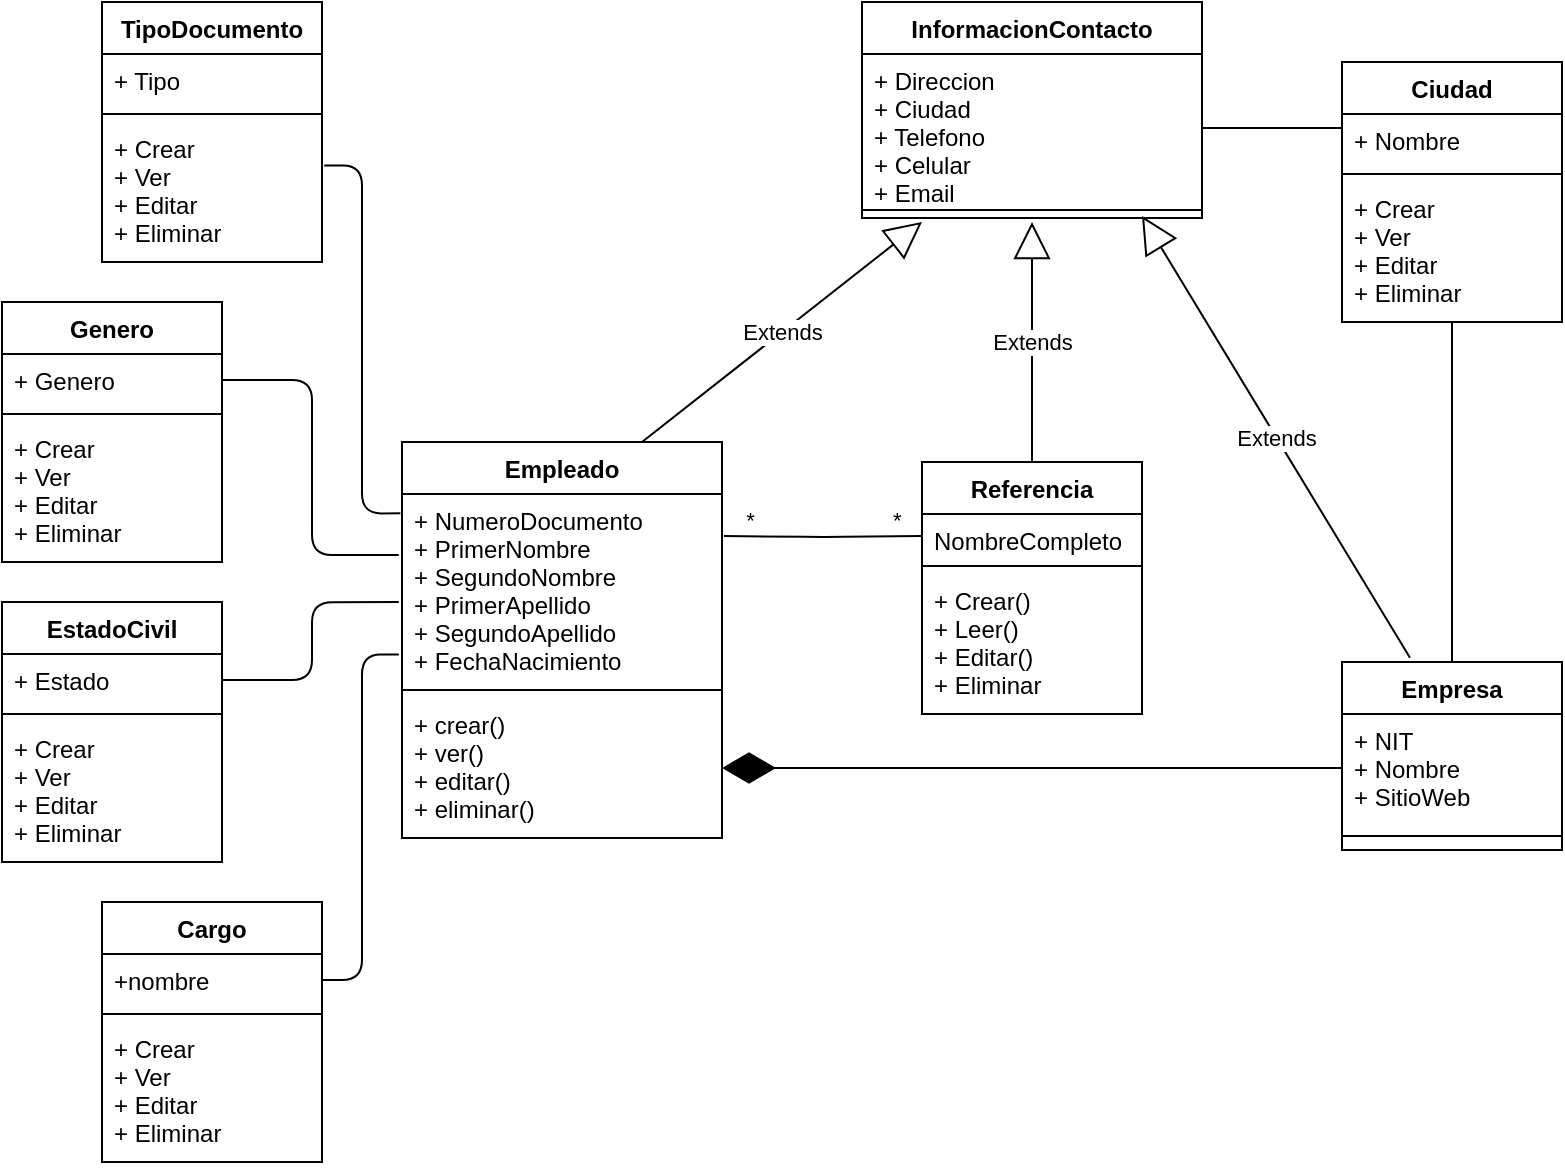 <mxfile version="14.9.3" type="google"><diagram id="chGIbf2cD97H4R29ugiD" name="Page-1"><mxGraphModel dx="1235" dy="552" grid="1" gridSize="10" guides="1" tooltips="1" connect="1" arrows="1" fold="1" page="1" pageScale="1" pageWidth="827" pageHeight="1169" math="0" shadow="0"><root><mxCell id="0"/><mxCell id="1" parent="0"/><mxCell id="TQTkpc8rZ9BhHArxCMuX-5" value="Empleado" style="swimlane;fontStyle=1;align=center;verticalAlign=top;childLayout=stackLayout;horizontal=1;startSize=26;horizontalStack=0;resizeParent=1;resizeParentMax=0;resizeLast=0;collapsible=1;marginBottom=0;" parent="1" vertex="1"><mxGeometry x="220" y="280" width="160" height="198" as="geometry"/></mxCell><mxCell id="TQTkpc8rZ9BhHArxCMuX-6" value="+ NumeroDocumento&#10;+ PrimerNombre&#10;+ SegundoNombre&#10;+ PrimerApellido&#10;+ SegundoApellido&#10;+ FechaNacimiento&#10;" style="text;strokeColor=none;fillColor=none;align=left;verticalAlign=top;spacingLeft=4;spacingRight=4;overflow=hidden;rotatable=0;points=[[0,0.5],[1,0.5]];portConstraint=eastwest;" parent="TQTkpc8rZ9BhHArxCMuX-5" vertex="1"><mxGeometry y="26" width="160" height="94" as="geometry"/></mxCell><mxCell id="TQTkpc8rZ9BhHArxCMuX-7" value="" style="line;strokeWidth=1;fillColor=none;align=left;verticalAlign=middle;spacingTop=-1;spacingLeft=3;spacingRight=3;rotatable=0;labelPosition=right;points=[];portConstraint=eastwest;" parent="TQTkpc8rZ9BhHArxCMuX-5" vertex="1"><mxGeometry y="120" width="160" height="8" as="geometry"/></mxCell><mxCell id="TQTkpc8rZ9BhHArxCMuX-8" value="+ crear()&#10;+ ver()&#10;+ editar()&#10;+ eliminar()" style="text;strokeColor=none;fillColor=none;align=left;verticalAlign=top;spacingLeft=4;spacingRight=4;overflow=hidden;rotatable=0;points=[[0,0.5],[1,0.5]];portConstraint=eastwest;" parent="TQTkpc8rZ9BhHArxCMuX-5" vertex="1"><mxGeometry y="128" width="160" height="70" as="geometry"/></mxCell><mxCell id="lDSbx6YlcpIw7vXLB9JM-11" value="Empresa" style="swimlane;fontStyle=1;align=center;verticalAlign=top;childLayout=stackLayout;horizontal=1;startSize=26;horizontalStack=0;resizeParent=1;resizeParentMax=0;resizeLast=0;collapsible=1;marginBottom=0;" parent="1" vertex="1"><mxGeometry x="690" y="390" width="110" height="94" as="geometry"/></mxCell><mxCell id="lDSbx6YlcpIw7vXLB9JM-15" value="+ NIT&#10;+ Nombre&#10;+ SitioWeb" style="text;strokeColor=none;fillColor=none;align=left;verticalAlign=top;spacingLeft=4;spacingRight=4;overflow=hidden;rotatable=0;points=[[0,0.5],[1,0.5]];portConstraint=eastwest;" parent="lDSbx6YlcpIw7vXLB9JM-11" vertex="1"><mxGeometry y="26" width="110" height="54" as="geometry"/></mxCell><mxCell id="lDSbx6YlcpIw7vXLB9JM-13" value="" style="line;strokeWidth=1;fillColor=none;align=left;verticalAlign=middle;spacingTop=-1;spacingLeft=3;spacingRight=3;rotatable=0;labelPosition=right;points=[];portConstraint=eastwest;" parent="lDSbx6YlcpIw7vXLB9JM-11" vertex="1"><mxGeometry y="80" width="110" height="14" as="geometry"/></mxCell><mxCell id="TQTkpc8rZ9BhHArxCMuX-9" value="InformacionContacto" style="swimlane;fontStyle=1;align=center;verticalAlign=top;childLayout=stackLayout;horizontal=1;startSize=26;horizontalStack=0;resizeParent=1;resizeParentMax=0;resizeLast=0;collapsible=1;marginBottom=0;" parent="1" vertex="1"><mxGeometry x="450" y="60" width="170" height="108" as="geometry"/></mxCell><mxCell id="TQTkpc8rZ9BhHArxCMuX-10" value="+ Direccion&#10;+ Ciudad&#10;+ Telefono&#10;+ Celular&#10;+ Email" style="text;strokeColor=none;fillColor=none;align=left;verticalAlign=top;spacingLeft=4;spacingRight=4;overflow=hidden;rotatable=0;points=[[0,0.5],[1,0.5]];portConstraint=eastwest;" parent="TQTkpc8rZ9BhHArxCMuX-9" vertex="1"><mxGeometry y="26" width="170" height="74" as="geometry"/></mxCell><mxCell id="TQTkpc8rZ9BhHArxCMuX-11" value="" style="line;strokeWidth=1;fillColor=none;align=left;verticalAlign=middle;spacingTop=-1;spacingLeft=3;spacingRight=3;rotatable=0;labelPosition=right;points=[];portConstraint=eastwest;" parent="TQTkpc8rZ9BhHArxCMuX-9" vertex="1"><mxGeometry y="100" width="170" height="8" as="geometry"/></mxCell><mxCell id="lDSbx6YlcpIw7vXLB9JM-20" value="Referencia" style="swimlane;fontStyle=1;align=center;verticalAlign=top;childLayout=stackLayout;horizontal=1;startSize=26;horizontalStack=0;resizeParent=1;resizeParentMax=0;resizeLast=0;collapsible=1;marginBottom=0;" parent="1" vertex="1"><mxGeometry x="480" y="290" width="110" height="126" as="geometry"/></mxCell><mxCell id="lDSbx6YlcpIw7vXLB9JM-21" value="NombreCompleto" style="text;strokeColor=none;fillColor=none;align=left;verticalAlign=top;spacingLeft=4;spacingRight=4;overflow=hidden;rotatable=0;points=[[0,0.5],[1,0.5]];portConstraint=eastwest;" parent="lDSbx6YlcpIw7vXLB9JM-20" vertex="1"><mxGeometry y="26" width="110" height="22" as="geometry"/></mxCell><mxCell id="lDSbx6YlcpIw7vXLB9JM-22" value="" style="line;strokeWidth=1;fillColor=none;align=left;verticalAlign=middle;spacingTop=-1;spacingLeft=3;spacingRight=3;rotatable=0;labelPosition=right;points=[];portConstraint=eastwest;" parent="lDSbx6YlcpIw7vXLB9JM-20" vertex="1"><mxGeometry y="48" width="110" height="8" as="geometry"/></mxCell><mxCell id="lDSbx6YlcpIw7vXLB9JM-23" value="+ Crear()&#10;+ Leer()&#10;+ Editar()&#10;+ Eliminar" style="text;strokeColor=none;fillColor=none;align=left;verticalAlign=top;spacingLeft=4;spacingRight=4;overflow=hidden;rotatable=0;points=[[0,0.5],[1,0.5]];portConstraint=eastwest;" parent="lDSbx6YlcpIw7vXLB9JM-20" vertex="1"><mxGeometry y="56" width="110" height="70" as="geometry"/></mxCell><mxCell id="TQTkpc8rZ9BhHArxCMuX-13" value="Extends" style="endArrow=block;endSize=16;endFill=0;html=1;exitX=0.75;exitY=0;exitDx=0;exitDy=0;" parent="1" source="TQTkpc8rZ9BhHArxCMuX-5" edge="1"><mxGeometry width="160" relative="1" as="geometry"><mxPoint x="409" y="300" as="sourcePoint"/><mxPoint x="480" y="170" as="targetPoint"/></mxGeometry></mxCell><mxCell id="TQTkpc8rZ9BhHArxCMuX-14" value="Extends" style="endArrow=block;endSize=16;endFill=0;html=1;exitX=0.5;exitY=0;exitDx=0;exitDy=0;" parent="1" source="lDSbx6YlcpIw7vXLB9JM-20" edge="1"><mxGeometry width="160" relative="1" as="geometry"><mxPoint x="569" y="310" as="sourcePoint"/><mxPoint x="535" y="170" as="targetPoint"/></mxGeometry></mxCell><mxCell id="lDSbx6YlcpIw7vXLB9JM-27" value="" style="endArrow=diamondThin;endFill=1;endSize=24;html=1;exitX=0;exitY=0.5;exitDx=0;exitDy=0;entryX=1;entryY=0.5;entryDx=0;entryDy=0;" parent="1" source="lDSbx6YlcpIw7vXLB9JM-15" edge="1" target="TQTkpc8rZ9BhHArxCMuX-8"><mxGeometry width="160" relative="1" as="geometry"><mxPoint x="380" y="580" as="sourcePoint"/><mxPoint x="510" y="520" as="targetPoint"/><Array as="points"/></mxGeometry></mxCell><mxCell id="Jd2zqUkxNAR332vToMS8-1" value="Cargo" style="swimlane;fontStyle=1;align=center;verticalAlign=top;childLayout=stackLayout;horizontal=1;startSize=26;horizontalStack=0;resizeParent=1;resizeParentMax=0;resizeLast=0;collapsible=1;marginBottom=0;" vertex="1" parent="1"><mxGeometry x="70" y="510" width="110" height="130" as="geometry"/></mxCell><mxCell id="Jd2zqUkxNAR332vToMS8-2" value="+nombre" style="text;strokeColor=none;fillColor=none;align=left;verticalAlign=top;spacingLeft=4;spacingRight=4;overflow=hidden;rotatable=0;points=[[0,0.5],[1,0.5]];portConstraint=eastwest;" vertex="1" parent="Jd2zqUkxNAR332vToMS8-1"><mxGeometry y="26" width="110" height="26" as="geometry"/></mxCell><mxCell id="Jd2zqUkxNAR332vToMS8-3" value="" style="line;strokeWidth=1;fillColor=none;align=left;verticalAlign=middle;spacingTop=-1;spacingLeft=3;spacingRight=3;rotatable=0;labelPosition=right;points=[];portConstraint=eastwest;" vertex="1" parent="Jd2zqUkxNAR332vToMS8-1"><mxGeometry y="52" width="110" height="8" as="geometry"/></mxCell><mxCell id="Jd2zqUkxNAR332vToMS8-4" value="+ Crear&#10;+ Ver&#10;+ Editar&#10;+ Eliminar" style="text;strokeColor=none;fillColor=none;align=left;verticalAlign=top;spacingLeft=4;spacingRight=4;overflow=hidden;rotatable=0;points=[[0,0.5],[1,0.5]];portConstraint=eastwest;" vertex="1" parent="Jd2zqUkxNAR332vToMS8-1"><mxGeometry y="60" width="110" height="70" as="geometry"/></mxCell><mxCell id="Jd2zqUkxNAR332vToMS8-5" value="Genero" style="swimlane;fontStyle=1;align=center;verticalAlign=top;childLayout=stackLayout;horizontal=1;startSize=26;horizontalStack=0;resizeParent=1;resizeParentMax=0;resizeLast=0;collapsible=1;marginBottom=0;" vertex="1" parent="1"><mxGeometry x="20" y="210" width="110" height="130" as="geometry"/></mxCell><mxCell id="Jd2zqUkxNAR332vToMS8-6" value="+ Genero" style="text;strokeColor=none;fillColor=none;align=left;verticalAlign=top;spacingLeft=4;spacingRight=4;overflow=hidden;rotatable=0;points=[[0,0.5],[1,0.5]];portConstraint=eastwest;" vertex="1" parent="Jd2zqUkxNAR332vToMS8-5"><mxGeometry y="26" width="110" height="26" as="geometry"/></mxCell><mxCell id="Jd2zqUkxNAR332vToMS8-7" value="" style="line;strokeWidth=1;fillColor=none;align=left;verticalAlign=middle;spacingTop=-1;spacingLeft=3;spacingRight=3;rotatable=0;labelPosition=right;points=[];portConstraint=eastwest;" vertex="1" parent="Jd2zqUkxNAR332vToMS8-5"><mxGeometry y="52" width="110" height="8" as="geometry"/></mxCell><mxCell id="Jd2zqUkxNAR332vToMS8-8" value="+ Crear&#10;+ Ver&#10;+ Editar&#10;+ Eliminar" style="text;strokeColor=none;fillColor=none;align=left;verticalAlign=top;spacingLeft=4;spacingRight=4;overflow=hidden;rotatable=0;points=[[0,0.5],[1,0.5]];portConstraint=eastwest;" vertex="1" parent="Jd2zqUkxNAR332vToMS8-5"><mxGeometry y="60" width="110" height="70" as="geometry"/></mxCell><mxCell id="Jd2zqUkxNAR332vToMS8-9" value="EstadoCivil" style="swimlane;fontStyle=1;align=center;verticalAlign=top;childLayout=stackLayout;horizontal=1;startSize=26;horizontalStack=0;resizeParent=1;resizeParentMax=0;resizeLast=0;collapsible=1;marginBottom=0;" vertex="1" parent="1"><mxGeometry x="20" y="360" width="110" height="130" as="geometry"/></mxCell><mxCell id="Jd2zqUkxNAR332vToMS8-10" value="+ Estado" style="text;strokeColor=none;fillColor=none;align=left;verticalAlign=top;spacingLeft=4;spacingRight=4;overflow=hidden;rotatable=0;points=[[0,0.5],[1,0.5]];portConstraint=eastwest;" vertex="1" parent="Jd2zqUkxNAR332vToMS8-9"><mxGeometry y="26" width="110" height="26" as="geometry"/></mxCell><mxCell id="Jd2zqUkxNAR332vToMS8-11" value="" style="line;strokeWidth=1;fillColor=none;align=left;verticalAlign=middle;spacingTop=-1;spacingLeft=3;spacingRight=3;rotatable=0;labelPosition=right;points=[];portConstraint=eastwest;" vertex="1" parent="Jd2zqUkxNAR332vToMS8-9"><mxGeometry y="52" width="110" height="8" as="geometry"/></mxCell><mxCell id="Jd2zqUkxNAR332vToMS8-12" value="+ Crear&#10;+ Ver&#10;+ Editar&#10;+ Eliminar" style="text;strokeColor=none;fillColor=none;align=left;verticalAlign=top;spacingLeft=4;spacingRight=4;overflow=hidden;rotatable=0;points=[[0,0.5],[1,0.5]];portConstraint=eastwest;" vertex="1" parent="Jd2zqUkxNAR332vToMS8-9"><mxGeometry y="60" width="110" height="70" as="geometry"/></mxCell><mxCell id="Jd2zqUkxNAR332vToMS8-13" value="TipoDocumento" style="swimlane;fontStyle=1;align=center;verticalAlign=top;childLayout=stackLayout;horizontal=1;startSize=26;horizontalStack=0;resizeParent=1;resizeParentMax=0;resizeLast=0;collapsible=1;marginBottom=0;" vertex="1" parent="1"><mxGeometry x="70" y="60" width="110" height="130" as="geometry"/></mxCell><mxCell id="Jd2zqUkxNAR332vToMS8-14" value="+ Tipo" style="text;strokeColor=none;fillColor=none;align=left;verticalAlign=top;spacingLeft=4;spacingRight=4;overflow=hidden;rotatable=0;points=[[0,0.5],[1,0.5]];portConstraint=eastwest;" vertex="1" parent="Jd2zqUkxNAR332vToMS8-13"><mxGeometry y="26" width="110" height="26" as="geometry"/></mxCell><mxCell id="Jd2zqUkxNAR332vToMS8-15" value="" style="line;strokeWidth=1;fillColor=none;align=left;verticalAlign=middle;spacingTop=-1;spacingLeft=3;spacingRight=3;rotatable=0;labelPosition=right;points=[];portConstraint=eastwest;" vertex="1" parent="Jd2zqUkxNAR332vToMS8-13"><mxGeometry y="52" width="110" height="8" as="geometry"/></mxCell><mxCell id="Jd2zqUkxNAR332vToMS8-16" value="+ Crear&#10;+ Ver&#10;+ Editar&#10;+ Eliminar" style="text;strokeColor=none;fillColor=none;align=left;verticalAlign=top;spacingLeft=4;spacingRight=4;overflow=hidden;rotatable=0;points=[[0,0.5],[1,0.5]];portConstraint=eastwest;" vertex="1" parent="Jd2zqUkxNAR332vToMS8-13"><mxGeometry y="60" width="110" height="70" as="geometry"/></mxCell><mxCell id="Jd2zqUkxNAR332vToMS8-27" value="Ciudad" style="swimlane;fontStyle=1;align=center;verticalAlign=top;childLayout=stackLayout;horizontal=1;startSize=26;horizontalStack=0;resizeParent=1;resizeParentMax=0;resizeLast=0;collapsible=1;marginBottom=0;" vertex="1" parent="1"><mxGeometry x="690" y="90" width="110" height="130" as="geometry"/></mxCell><mxCell id="Jd2zqUkxNAR332vToMS8-28" value="+ Nombre" style="text;strokeColor=none;fillColor=none;align=left;verticalAlign=top;spacingLeft=4;spacingRight=4;overflow=hidden;rotatable=0;points=[[0,0.5],[1,0.5]];portConstraint=eastwest;" vertex="1" parent="Jd2zqUkxNAR332vToMS8-27"><mxGeometry y="26" width="110" height="26" as="geometry"/></mxCell><mxCell id="Jd2zqUkxNAR332vToMS8-29" value="" style="line;strokeWidth=1;fillColor=none;align=left;verticalAlign=middle;spacingTop=-1;spacingLeft=3;spacingRight=3;rotatable=0;labelPosition=right;points=[];portConstraint=eastwest;" vertex="1" parent="Jd2zqUkxNAR332vToMS8-27"><mxGeometry y="52" width="110" height="8" as="geometry"/></mxCell><mxCell id="Jd2zqUkxNAR332vToMS8-30" value="+ Crear&#10;+ Ver&#10;+ Editar&#10;+ Eliminar" style="text;strokeColor=none;fillColor=none;align=left;verticalAlign=top;spacingLeft=4;spacingRight=4;overflow=hidden;rotatable=0;points=[[0,0.5],[1,0.5]];portConstraint=eastwest;" vertex="1" parent="Jd2zqUkxNAR332vToMS8-27"><mxGeometry y="60" width="110" height="70" as="geometry"/></mxCell><mxCell id="Jd2zqUkxNAR332vToMS8-56" value="" style="endArrow=none;html=1;edgeStyle=orthogonalEdgeStyle;entryX=-0.01;entryY=0.324;entryDx=0;entryDy=0;entryPerimeter=0;exitX=1;exitY=0.5;exitDx=0;exitDy=0;" edge="1" parent="1" source="Jd2zqUkxNAR332vToMS8-6" target="TQTkpc8rZ9BhHArxCMuX-6"><mxGeometry relative="1" as="geometry"><mxPoint x="140" y="346" as="sourcePoint"/><mxPoint x="260" y="320" as="targetPoint"/></mxGeometry></mxCell><mxCell id="Jd2zqUkxNAR332vToMS8-59" value="" style="endArrow=none;html=1;edgeStyle=orthogonalEdgeStyle;entryX=-0.01;entryY=0.575;entryDx=0;entryDy=0;entryPerimeter=0;exitX=1;exitY=0.5;exitDx=0;exitDy=0;" edge="1" parent="1" source="Jd2zqUkxNAR332vToMS8-10" target="TQTkpc8rZ9BhHArxCMuX-6"><mxGeometry relative="1" as="geometry"><mxPoint x="170" y="320" as="sourcePoint"/><mxPoint x="330" y="320" as="targetPoint"/></mxGeometry></mxCell><mxCell id="Jd2zqUkxNAR332vToMS8-62" value="" style="endArrow=none;html=1;edgeStyle=orthogonalEdgeStyle;entryX=-0.005;entryY=0.103;entryDx=0;entryDy=0;entryPerimeter=0;exitX=1.01;exitY=0.31;exitDx=0;exitDy=0;exitPerimeter=0;" edge="1" parent="1" source="Jd2zqUkxNAR332vToMS8-16" target="TQTkpc8rZ9BhHArxCMuX-6"><mxGeometry relative="1" as="geometry"><mxPoint x="190" y="240" as="sourcePoint"/><mxPoint x="278.4" y="356.456" as="targetPoint"/></mxGeometry></mxCell><mxCell id="Jd2zqUkxNAR332vToMS8-64" value="" style="endArrow=none;html=1;edgeStyle=orthogonalEdgeStyle;entryX=-0.01;entryY=0.854;entryDx=0;entryDy=0;entryPerimeter=0;exitX=1;exitY=0.5;exitDx=0;exitDy=0;" edge="1" parent="1" source="Jd2zqUkxNAR332vToMS8-2" target="TQTkpc8rZ9BhHArxCMuX-6"><mxGeometry relative="1" as="geometry"><mxPoint x="150" y="299" as="sourcePoint"/><mxPoint x="288.4" y="366.456" as="targetPoint"/></mxGeometry></mxCell><mxCell id="Jd2zqUkxNAR332vToMS8-65" value="" style="endArrow=none;html=1;edgeStyle=orthogonalEdgeStyle;exitX=1;exitY=0.5;exitDx=0;exitDy=0;" edge="1" parent="1" source="TQTkpc8rZ9BhHArxCMuX-10"><mxGeometry relative="1" as="geometry"><mxPoint x="160" y="309" as="sourcePoint"/><mxPoint x="690" y="123" as="targetPoint"/></mxGeometry></mxCell><mxCell id="Jd2zqUkxNAR332vToMS8-66" value="" style="endArrow=none;html=1;edgeStyle=orthogonalEdgeStyle;entryX=0.5;entryY=1;entryDx=0;entryDy=0;entryPerimeter=0;exitX=0.5;exitY=0;exitDx=0;exitDy=0;" edge="1" parent="1" source="lDSbx6YlcpIw7vXLB9JM-11" target="Jd2zqUkxNAR332vToMS8-30"><mxGeometry relative="1" as="geometry"><mxPoint x="170" y="319" as="sourcePoint"/><mxPoint x="308.4" y="386.456" as="targetPoint"/></mxGeometry></mxCell><mxCell id="Jd2zqUkxNAR332vToMS8-67" value="" style="endArrow=none;html=1;edgeStyle=orthogonalEdgeStyle;entryX=0;entryY=0.5;entryDx=0;entryDy=0;" edge="1" parent="1" target="lDSbx6YlcpIw7vXLB9JM-21"><mxGeometry relative="1" as="geometry"><mxPoint x="381" y="327" as="sourcePoint"/><mxPoint x="330" y="320" as="targetPoint"/></mxGeometry></mxCell><mxCell id="Jd2zqUkxNAR332vToMS8-68" value="&amp;nbsp; &amp;nbsp;*&amp;nbsp; &amp;nbsp;" style="edgeLabel;resizable=0;html=1;align=left;verticalAlign=bottom;" connectable="0" vertex="1" parent="Jd2zqUkxNAR332vToMS8-67"><mxGeometry x="-1" relative="1" as="geometry"/></mxCell><mxCell id="Jd2zqUkxNAR332vToMS8-69" value="&amp;nbsp; &amp;nbsp;*&amp;nbsp; &amp;nbsp;" style="edgeLabel;resizable=0;html=1;align=right;verticalAlign=bottom;" connectable="0" vertex="1" parent="Jd2zqUkxNAR332vToMS8-67"><mxGeometry x="1" relative="1" as="geometry"><mxPoint as="offset"/></mxGeometry></mxCell><mxCell id="Jd2zqUkxNAR332vToMS8-70" value="Extends" style="endArrow=block;endSize=16;endFill=0;html=1;exitX=0.309;exitY=-0.023;exitDx=0;exitDy=0;exitPerimeter=0;" edge="1" parent="1" source="lDSbx6YlcpIw7vXLB9JM-11"><mxGeometry width="160" relative="1" as="geometry"><mxPoint x="565" y="300" as="sourcePoint"/><mxPoint x="590" y="167" as="targetPoint"/></mxGeometry></mxCell></root></mxGraphModel></diagram></mxfile>